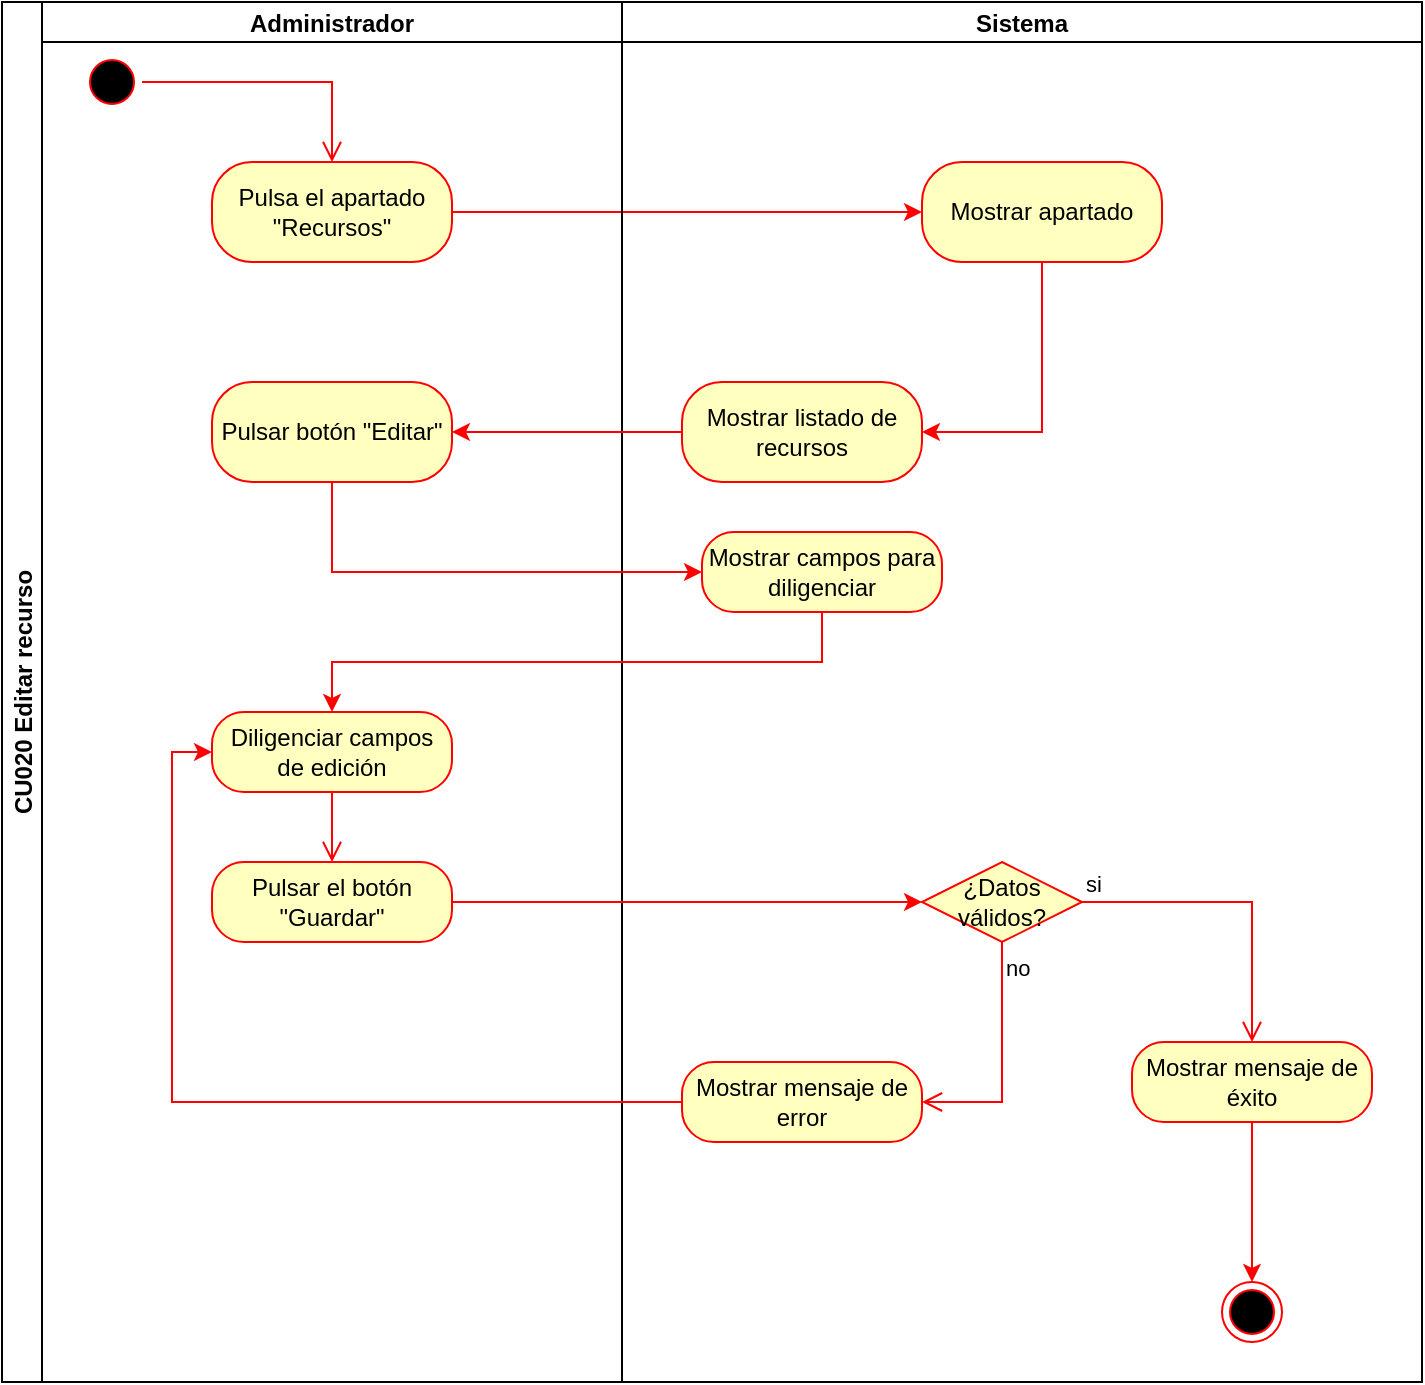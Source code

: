 <mxfile version="27.1.6">
  <diagram name="Página-1" id="e45OjPIBaFHz5NlUAJ0t">
    <mxGraphModel grid="1" page="1" gridSize="10" guides="1" tooltips="1" connect="1" arrows="1" fold="1" pageScale="1" pageWidth="827" pageHeight="1169" math="0" shadow="0">
      <root>
        <mxCell id="0" />
        <mxCell id="1" parent="0" />
        <mxCell id="2QU0HHwjT5UGIkDu3ld_-37" value="CU020 Editar recurso" style="swimlane;childLayout=stackLayout;resizeParent=1;resizeParentMax=0;startSize=20;horizontal=0;horizontalStack=1;fontStyle=1" vertex="1" parent="1">
          <mxGeometry x="850" y="100" width="710" height="690" as="geometry">
            <mxRectangle x="200" y="80" width="40" height="50" as="alternateBounds" />
          </mxGeometry>
        </mxCell>
        <mxCell id="2QU0HHwjT5UGIkDu3ld_-45" style="edgeStyle=orthogonalEdgeStyle;rounded=0;orthogonalLoop=1;jettySize=auto;html=1;entryX=0;entryY=0.5;entryDx=0;entryDy=0;strokeColor=light-dark(#ff0000, #ededed);" edge="1" parent="2QU0HHwjT5UGIkDu3ld_-37" source="12j2pwyk7F5ALPcIn0DW-1" target="2QU0HHwjT5UGIkDu3ld_-49">
          <mxGeometry relative="1" as="geometry">
            <Array as="points" />
            <mxPoint x="280" y="110" as="sourcePoint" />
          </mxGeometry>
        </mxCell>
        <mxCell id="2QU0HHwjT5UGIkDu3ld_-38" value="Administrador" style="swimlane;startSize=20;" vertex="1" parent="2QU0HHwjT5UGIkDu3ld_-37">
          <mxGeometry x="20" width="290" height="690" as="geometry" />
        </mxCell>
        <mxCell id="2QU0HHwjT5UGIkDu3ld_-39" value="" style="ellipse;html=1;shape=startState;fillColor=#000000;strokeColor=#ff0000;fillStyle=auto;" vertex="1" parent="2QU0HHwjT5UGIkDu3ld_-38">
          <mxGeometry x="20" y="25" width="30" height="30" as="geometry" />
        </mxCell>
        <mxCell id="2QU0HHwjT5UGIkDu3ld_-41" value="" style="edgeStyle=orthogonalEdgeStyle;html=1;verticalAlign=bottom;endArrow=open;endSize=8;strokeColor=#ff0000;rounded=0;" edge="1" parent="2QU0HHwjT5UGIkDu3ld_-38" source="2QU0HHwjT5UGIkDu3ld_-39" target="12j2pwyk7F5ALPcIn0DW-1">
          <mxGeometry relative="1" as="geometry">
            <mxPoint x="165" y="55" as="targetPoint" />
            <mxPoint x="340" y="320" as="sourcePoint" />
          </mxGeometry>
        </mxCell>
        <mxCell id="19LpKT9WDkHHw6tPcPYI-1" value="Pulsar botón &quot;Editar&quot;" style="rounded=1;whiteSpace=wrap;html=1;arcSize=40;fontColor=#000000;fillColor=#ffffc0;strokeColor=#ff0000;" vertex="1" parent="2QU0HHwjT5UGIkDu3ld_-38">
          <mxGeometry x="85" y="190" width="120" height="50" as="geometry" />
        </mxCell>
        <mxCell id="19LpKT9WDkHHw6tPcPYI-8" value="Diligenciar campos de edición" style="rounded=1;whiteSpace=wrap;html=1;arcSize=40;fontColor=#000000;fillColor=#ffffc0;strokeColor=#ff0000;" vertex="1" parent="2QU0HHwjT5UGIkDu3ld_-38">
          <mxGeometry x="85" y="355" width="120" height="40" as="geometry" />
        </mxCell>
        <mxCell id="YuJ5mlt1hKXPfRfszWY7-16" value="Pulsar el botón &quot;Guardar&quot;" style="rounded=1;whiteSpace=wrap;html=1;arcSize=40;fontColor=#000000;fillColor=#ffffc0;strokeColor=#ff0000;" vertex="1" parent="2QU0HHwjT5UGIkDu3ld_-38">
          <mxGeometry x="85" y="430" width="120" height="40" as="geometry" />
        </mxCell>
        <mxCell id="19LpKT9WDkHHw6tPcPYI-9" value="" style="edgeStyle=orthogonalEdgeStyle;html=1;verticalAlign=bottom;endArrow=open;endSize=8;strokeColor=#ff0000;rounded=0;exitX=0.5;exitY=1;exitDx=0;exitDy=0;entryX=0.5;entryY=0;entryDx=0;entryDy=0;" edge="1" parent="2QU0HHwjT5UGIkDu3ld_-38" source="19LpKT9WDkHHw6tPcPYI-8" target="YuJ5mlt1hKXPfRfszWY7-16">
          <mxGeometry relative="1" as="geometry">
            <mxPoint x="405.0" y="375" as="targetPoint" />
            <mxPoint x="145" y="390" as="sourcePoint" />
            <Array as="points">
              <mxPoint x="145" y="410" />
              <mxPoint x="145" y="410" />
            </Array>
          </mxGeometry>
        </mxCell>
        <mxCell id="12j2pwyk7F5ALPcIn0DW-1" value="Pulsa el apartado &quot;Recursos&quot;" style="rounded=1;whiteSpace=wrap;html=1;arcSize=40;fontColor=#000000;fillColor=#ffffc0;strokeColor=#ff0000;" vertex="1" parent="2QU0HHwjT5UGIkDu3ld_-38">
          <mxGeometry x="85" y="80" width="120" height="50" as="geometry" />
        </mxCell>
        <mxCell id="2QU0HHwjT5UGIkDu3ld_-47" value="Sistema" style="swimlane;startSize=20;" vertex="1" parent="2QU0HHwjT5UGIkDu3ld_-37">
          <mxGeometry x="310" width="400" height="690" as="geometry" />
        </mxCell>
        <mxCell id="2QU0HHwjT5UGIkDu3ld_-49" value="Mostrar apartado" style="rounded=1;whiteSpace=wrap;html=1;arcSize=40;fontColor=#000000;fillColor=#ffffc0;strokeColor=#ff0000;" vertex="1" parent="2QU0HHwjT5UGIkDu3ld_-47">
          <mxGeometry x="150" y="80" width="120" height="50" as="geometry" />
        </mxCell>
        <mxCell id="2QU0HHwjT5UGIkDu3ld_-42" value="" style="ellipse;html=1;shape=endState;fillColor=#000000;strokeColor=#ff0000;" vertex="1" parent="2QU0HHwjT5UGIkDu3ld_-47">
          <mxGeometry x="300" y="640" width="30" height="30" as="geometry" />
        </mxCell>
        <mxCell id="YuJ5mlt1hKXPfRfszWY7-3" value="Mostrar listado de recursos" style="rounded=1;whiteSpace=wrap;html=1;arcSize=40;fontColor=#000000;fillColor=#ffffc0;strokeColor=#ff0000;" vertex="1" parent="2QU0HHwjT5UGIkDu3ld_-47">
          <mxGeometry x="30" y="190" width="120" height="50" as="geometry" />
        </mxCell>
        <mxCell id="2QU0HHwjT5UGIkDu3ld_-48" style="edgeStyle=orthogonalEdgeStyle;rounded=0;orthogonalLoop=1;jettySize=auto;html=1;strokeColor=light-dark(#ff0000, #ededed);exitX=0.5;exitY=1;exitDx=0;exitDy=0;entryX=1;entryY=0.5;entryDx=0;entryDy=0;" edge="1" parent="2QU0HHwjT5UGIkDu3ld_-47" source="2QU0HHwjT5UGIkDu3ld_-49" target="YuJ5mlt1hKXPfRfszWY7-3">
          <mxGeometry relative="1" as="geometry">
            <mxPoint x="-85" y="215" as="targetPoint" />
            <Array as="points">
              <mxPoint x="210" y="215" />
            </Array>
          </mxGeometry>
        </mxCell>
        <mxCell id="YuJ5mlt1hKXPfRfszWY7-14" value="Mostrar campos para diligenciar" style="rounded=1;whiteSpace=wrap;html=1;arcSize=40;fontColor=#000000;fillColor=#ffffc0;strokeColor=#ff0000;" vertex="1" parent="2QU0HHwjT5UGIkDu3ld_-47">
          <mxGeometry x="40" y="265" width="120" height="40" as="geometry" />
        </mxCell>
        <mxCell id="YuJ5mlt1hKXPfRfszWY7-17" value="¿Datos válidos?" style="rhombus;whiteSpace=wrap;html=1;fontColor=#000000;fillColor=#ffffc0;strokeColor=#ff0000;" vertex="1" parent="2QU0HHwjT5UGIkDu3ld_-47">
          <mxGeometry x="150" y="430" width="80" height="40" as="geometry" />
        </mxCell>
        <mxCell id="YuJ5mlt1hKXPfRfszWY7-18" value="si" style="edgeStyle=orthogonalEdgeStyle;html=1;align=left;verticalAlign=bottom;endArrow=open;endSize=8;strokeColor=#ff0000;rounded=0;entryX=0.5;entryY=0;entryDx=0;entryDy=0;" edge="1" parent="2QU0HHwjT5UGIkDu3ld_-47" source="YuJ5mlt1hKXPfRfszWY7-17" target="YuJ5mlt1hKXPfRfszWY7-23">
          <mxGeometry x="-1" relative="1" as="geometry">
            <mxPoint x="230" y="430" as="targetPoint" />
          </mxGeometry>
        </mxCell>
        <mxCell id="YuJ5mlt1hKXPfRfszWY7-20" value="Mostrar mensaje de error" style="rounded=1;whiteSpace=wrap;html=1;arcSize=40;fontColor=#000000;fillColor=#ffffc0;strokeColor=#ff0000;" vertex="1" parent="2QU0HHwjT5UGIkDu3ld_-47">
          <mxGeometry x="30" y="530" width="120" height="40" as="geometry" />
        </mxCell>
        <mxCell id="YuJ5mlt1hKXPfRfszWY7-19" value="no" style="edgeStyle=orthogonalEdgeStyle;html=1;align=left;verticalAlign=top;endArrow=open;endSize=8;strokeColor=#ff0000;rounded=0;entryX=1;entryY=0.5;entryDx=0;entryDy=0;" edge="1" parent="2QU0HHwjT5UGIkDu3ld_-47" source="YuJ5mlt1hKXPfRfszWY7-17" target="YuJ5mlt1hKXPfRfszWY7-20">
          <mxGeometry x="-1" relative="1" as="geometry">
            <mxPoint x="90" y="510" as="targetPoint" />
            <Array as="points">
              <mxPoint x="190" y="550" />
            </Array>
          </mxGeometry>
        </mxCell>
        <mxCell id="YuJ5mlt1hKXPfRfszWY7-24" style="edgeStyle=orthogonalEdgeStyle;rounded=0;orthogonalLoop=1;jettySize=auto;html=1;entryX=0.5;entryY=0;entryDx=0;entryDy=0;strokeColor=light-dark(#FF0000,#EDEDED);" edge="1" parent="2QU0HHwjT5UGIkDu3ld_-47" source="YuJ5mlt1hKXPfRfszWY7-23" target="2QU0HHwjT5UGIkDu3ld_-42">
          <mxGeometry relative="1" as="geometry" />
        </mxCell>
        <mxCell id="YuJ5mlt1hKXPfRfszWY7-23" value="Mostrar mensaje de éxito" style="rounded=1;whiteSpace=wrap;html=1;arcSize=40;fontColor=#000000;fillColor=#ffffc0;strokeColor=#ff0000;" vertex="1" parent="2QU0HHwjT5UGIkDu3ld_-47">
          <mxGeometry x="255" y="520" width="120" height="40" as="geometry" />
        </mxCell>
        <mxCell id="YuJ5mlt1hKXPfRfszWY7-4" style="edgeStyle=orthogonalEdgeStyle;rounded=0;orthogonalLoop=1;jettySize=auto;html=1;entryX=1;entryY=0.5;entryDx=0;entryDy=0;strokeColor=light-dark(#ff0000, #ededed);" edge="1" parent="2QU0HHwjT5UGIkDu3ld_-37" source="YuJ5mlt1hKXPfRfszWY7-3" target="19LpKT9WDkHHw6tPcPYI-1">
          <mxGeometry relative="1" as="geometry" />
        </mxCell>
        <mxCell id="19LpKT9WDkHHw6tPcPYI-2" style="edgeStyle=orthogonalEdgeStyle;rounded=0;orthogonalLoop=1;jettySize=auto;html=1;entryX=0;entryY=0.5;entryDx=0;entryDy=0;strokeColor=light-dark(#ff0000, #ededed);" edge="1" parent="2QU0HHwjT5UGIkDu3ld_-37" source="19LpKT9WDkHHw6tPcPYI-1" target="YuJ5mlt1hKXPfRfszWY7-14">
          <mxGeometry relative="1" as="geometry">
            <mxPoint x="435.0" y="270" as="targetPoint" />
            <Array as="points">
              <mxPoint x="165" y="285" />
            </Array>
          </mxGeometry>
        </mxCell>
        <mxCell id="YuJ5mlt1hKXPfRfszWY7-15" style="edgeStyle=orthogonalEdgeStyle;rounded=0;orthogonalLoop=1;jettySize=auto;html=1;entryX=0.5;entryY=0;entryDx=0;entryDy=0;strokeColor=light-dark(#ff0000, #ededed);" edge="1" parent="2QU0HHwjT5UGIkDu3ld_-37" source="YuJ5mlt1hKXPfRfszWY7-14" target="19LpKT9WDkHHw6tPcPYI-8">
          <mxGeometry relative="1" as="geometry">
            <Array as="points">
              <mxPoint x="410" y="330" />
              <mxPoint x="165" y="330" />
            </Array>
          </mxGeometry>
        </mxCell>
        <mxCell id="YuJ5mlt1hKXPfRfszWY7-21" style="edgeStyle=orthogonalEdgeStyle;rounded=0;orthogonalLoop=1;jettySize=auto;html=1;entryX=0;entryY=0.5;entryDx=0;entryDy=0;strokeColor=light-dark(#ff0000, #ededed);" edge="1" parent="2QU0HHwjT5UGIkDu3ld_-37" source="YuJ5mlt1hKXPfRfszWY7-20" target="19LpKT9WDkHHw6tPcPYI-8">
          <mxGeometry relative="1" as="geometry" />
        </mxCell>
        <mxCell id="YuJ5mlt1hKXPfRfszWY7-22" style="edgeStyle=orthogonalEdgeStyle;rounded=0;orthogonalLoop=1;jettySize=auto;html=1;entryX=0;entryY=0.5;entryDx=0;entryDy=0;strokeColor=light-dark(#ff0000, #ededed);" edge="1" parent="2QU0HHwjT5UGIkDu3ld_-37" source="YuJ5mlt1hKXPfRfszWY7-16" target="YuJ5mlt1hKXPfRfszWY7-17">
          <mxGeometry relative="1" as="geometry" />
        </mxCell>
      </root>
    </mxGraphModel>
  </diagram>
</mxfile>
